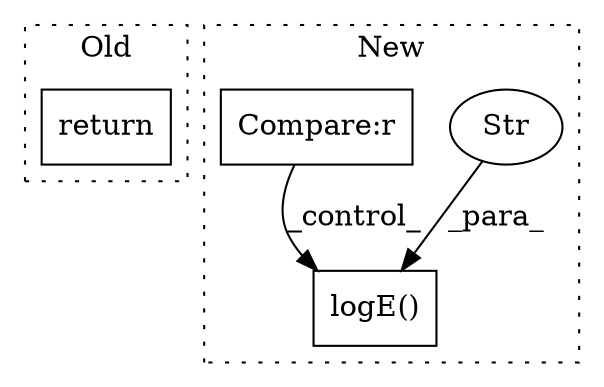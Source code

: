 digraph G {
subgraph cluster0 {
1 [label="return" a="93" s="12557" l="6" shape="box"];
label = "Old";
style="dotted";
}
subgraph cluster1 {
2 [label="logE()" a="75" s="15163,15281" l="9,11" shape="box"];
3 [label="Str" a="66" s="15172" l="109" shape="ellipse"];
4 [label="Compare:r" a="40" s="15120" l="29" shape="box"];
label = "New";
style="dotted";
}
3 -> 2 [label="_para_"];
4 -> 2 [label="_control_"];
}